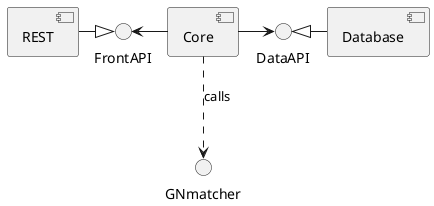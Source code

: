 @startuml
[Core] -left-> FrontAPI
[REST] -right-|> FrontAPI
[Core] -right-> DataAPI
[Database] -left-|> DataAPI
[Core] ..> GNmatcher : calls
@enduml
